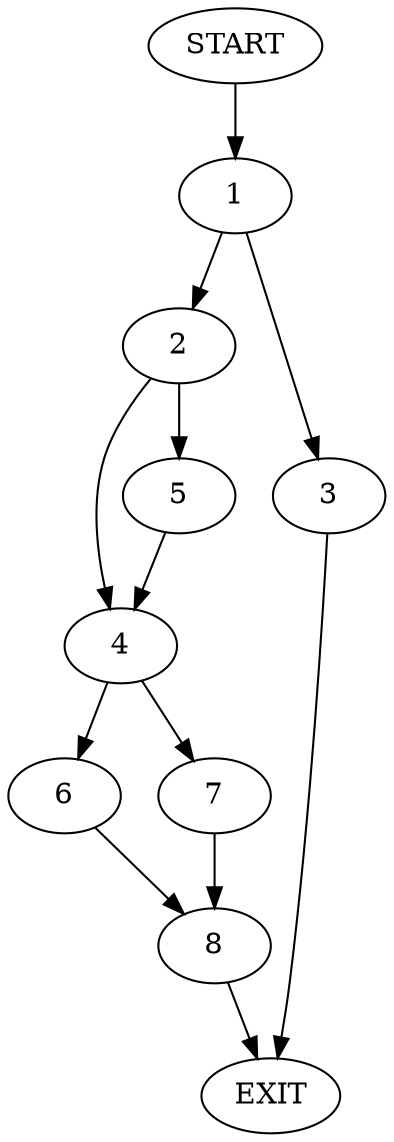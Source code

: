 digraph {
0 [label="START"]
9 [label="EXIT"]
0 -> 1
1 -> 2
1 -> 3
3 -> 9
2 -> 4
2 -> 5
5 -> 4
4 -> 6
4 -> 7
7 -> 8
6 -> 8
8 -> 9
}
